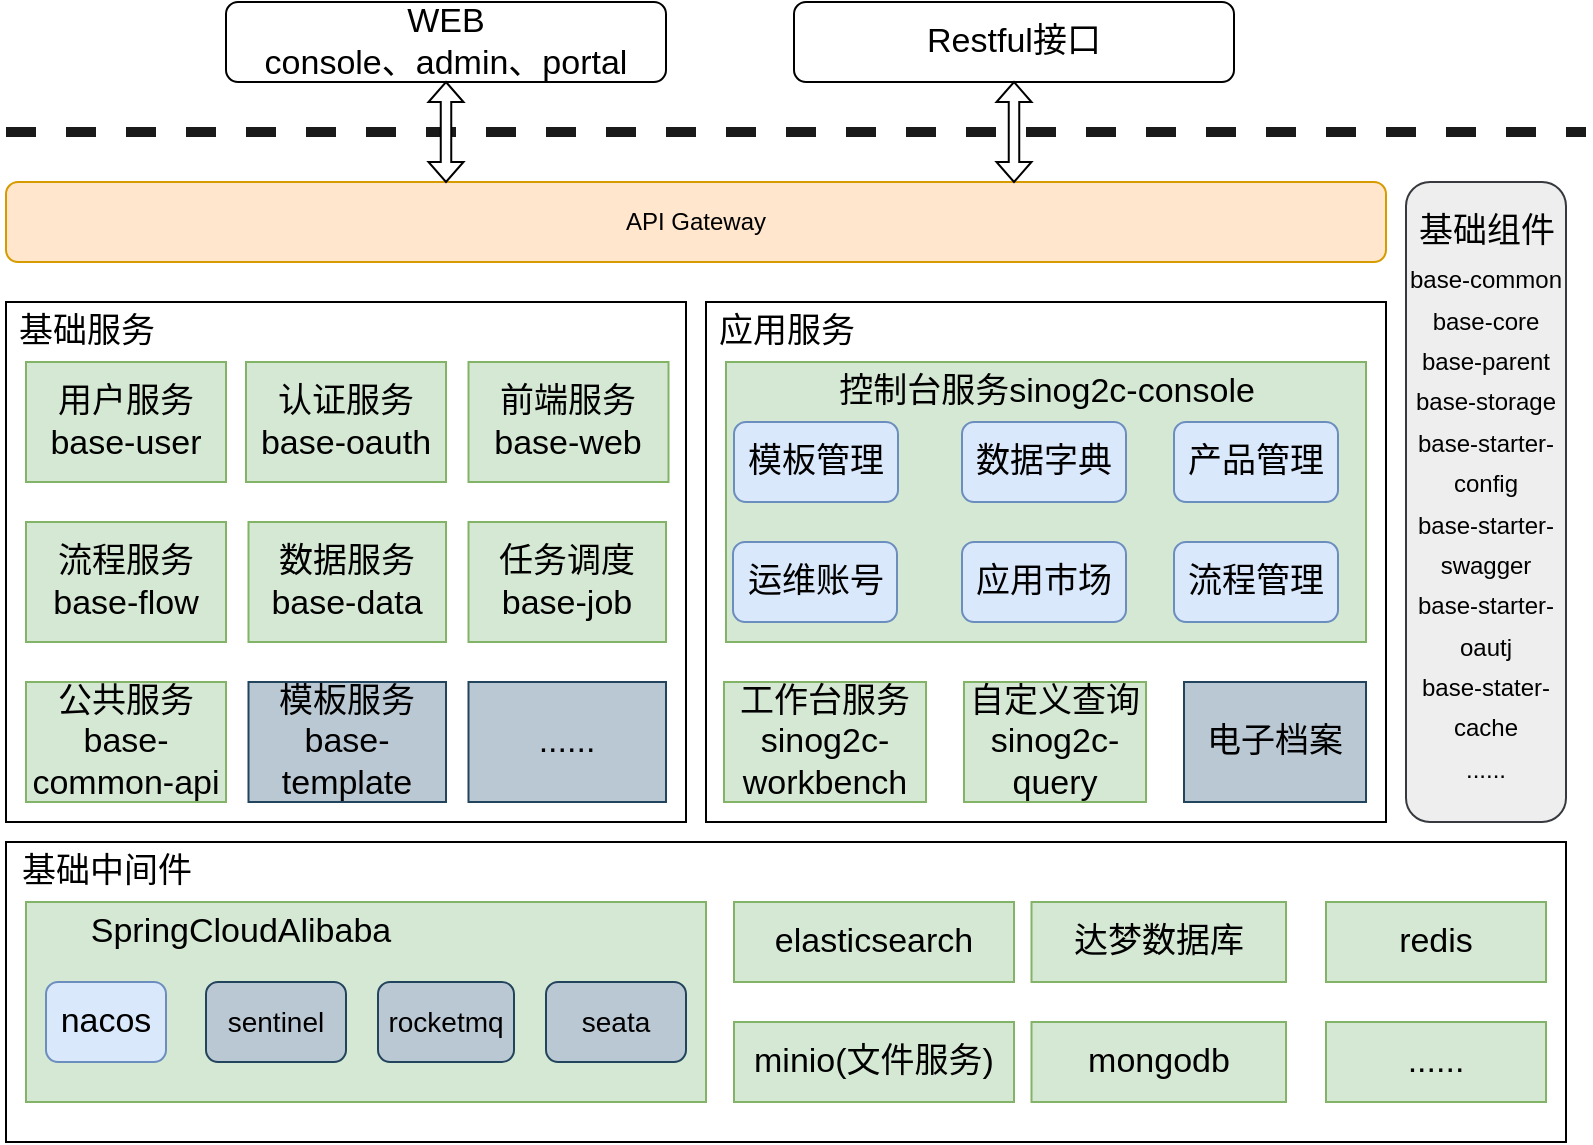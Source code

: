 <mxfile version="13.0.1" type="device"><diagram id="lqC06YVfdTyqDrj_VC9b" name="第 1 页"><mxGraphModel dx="946" dy="610" grid="1" gridSize="10" guides="1" tooltips="1" connect="1" arrows="1" fold="1" page="1" pageScale="1" pageWidth="827" pageHeight="1169" math="0" shadow="0"><root><mxCell id="0"/><mxCell id="1" parent="0"/><mxCell id="qjO0ua-Df-JOe-hsyqg6-1" value="" style="line;strokeWidth=5;align=left;verticalAlign=middle;spacingTop=-1;spacingLeft=3;spacingRight=3;rotatable=0;labelPosition=right;points=[];portConstraint=eastwest;dashed=1;strokeColor=#1A1A1A;" vertex="1" parent="1"><mxGeometry x="20" y="71" width="790" height="8" as="geometry"/></mxCell><mxCell id="qjO0ua-Df-JOe-hsyqg6-3" value="WEB&lt;br&gt;console、admin、portal" style="rounded=1;whiteSpace=wrap;html=1;fontSize=17;" vertex="1" parent="1"><mxGeometry x="130" y="10" width="220" height="40" as="geometry"/></mxCell><mxCell id="qjO0ua-Df-JOe-hsyqg6-4" value="Restful接口" style="rounded=1;whiteSpace=wrap;html=1;fontSize=17;" vertex="1" parent="1"><mxGeometry x="414" y="10" width="220" height="40" as="geometry"/></mxCell><mxCell id="qjO0ua-Df-JOe-hsyqg6-5" value="API Gateway" style="rounded=1;whiteSpace=wrap;html=1;fillColor=#ffe6cc;strokeColor=#d79b00;" vertex="1" parent="1"><mxGeometry x="20" y="100" width="690" height="40" as="geometry"/></mxCell><mxCell id="qjO0ua-Df-JOe-hsyqg6-6" value="" style="shape=doubleArrow;direction=south;whiteSpace=wrap;html=1;" vertex="1" parent="1"><mxGeometry x="231.25" y="50" width="17.5" height="50" as="geometry"/></mxCell><mxCell id="qjO0ua-Df-JOe-hsyqg6-7" value="" style="shape=doubleArrow;direction=south;whiteSpace=wrap;html=1;" vertex="1" parent="1"><mxGeometry x="515.25" y="50" width="17.5" height="50" as="geometry"/></mxCell><mxCell id="qjO0ua-Df-JOe-hsyqg6-9" value="" style="rounded=0;whiteSpace=wrap;html=1;fontSize=17;" vertex="1" parent="1"><mxGeometry x="20" y="160" width="340" height="260" as="geometry"/></mxCell><mxCell id="qjO0ua-Df-JOe-hsyqg6-10" value="基础服务" style="text;html=1;align=center;verticalAlign=middle;resizable=0;points=[];autosize=1;fontSize=17;" vertex="1" parent="1"><mxGeometry x="20" y="160" width="80" height="30" as="geometry"/></mxCell><mxCell id="qjO0ua-Df-JOe-hsyqg6-11" value="用户服务&lt;br&gt;base-user" style="rounded=0;whiteSpace=wrap;html=1;fontSize=17;fillColor=#d5e8d4;strokeColor=#82b366;" vertex="1" parent="1"><mxGeometry x="30" y="190" width="100" height="60" as="geometry"/></mxCell><mxCell id="qjO0ua-Df-JOe-hsyqg6-12" value="认证服务&lt;br&gt;base-oauth" style="rounded=0;whiteSpace=wrap;html=1;fontSize=17;fillColor=#d5e8d4;strokeColor=#82b366;" vertex="1" parent="1"><mxGeometry x="140" y="190" width="100" height="60" as="geometry"/></mxCell><mxCell id="qjO0ua-Df-JOe-hsyqg6-13" value="公共服务&lt;br&gt;base-common-api" style="rounded=0;whiteSpace=wrap;html=1;fontSize=17;fillColor=#d5e8d4;strokeColor=#82b366;" vertex="1" parent="1"><mxGeometry x="30" y="350" width="100" height="60" as="geometry"/></mxCell><mxCell id="qjO0ua-Df-JOe-hsyqg6-14" value="流程服务&lt;br&gt;base-flow" style="rounded=0;whiteSpace=wrap;html=1;fontSize=17;fillColor=#d5e8d4;strokeColor=#82b366;" vertex="1" parent="1"><mxGeometry x="30" y="270" width="100" height="60" as="geometry"/></mxCell><mxCell id="qjO0ua-Df-JOe-hsyqg6-15" value="前端服务&lt;br&gt;base-web" style="rounded=0;whiteSpace=wrap;html=1;fontSize=17;fillColor=#d5e8d4;strokeColor=#82b366;" vertex="1" parent="1"><mxGeometry x="251.25" y="190" width="100" height="60" as="geometry"/></mxCell><mxCell id="qjO0ua-Df-JOe-hsyqg6-16" value="数据服务&lt;br&gt;base-data" style="rounded=0;whiteSpace=wrap;html=1;fontSize=17;fillColor=#d5e8d4;strokeColor=#82b366;" vertex="1" parent="1"><mxGeometry x="141.25" y="270" width="98.75" height="60" as="geometry"/></mxCell><mxCell id="qjO0ua-Df-JOe-hsyqg6-18" value="" style="rounded=0;whiteSpace=wrap;html=1;fontSize=17;" vertex="1" parent="1"><mxGeometry x="370" y="160" width="340" height="260" as="geometry"/></mxCell><mxCell id="qjO0ua-Df-JOe-hsyqg6-19" value="应用服务" style="text;html=1;align=center;verticalAlign=middle;resizable=0;points=[];autosize=1;fontSize=17;" vertex="1" parent="1"><mxGeometry x="370" y="160" width="80" height="30" as="geometry"/></mxCell><mxCell id="qjO0ua-Df-JOe-hsyqg6-20" value="" style="rounded=0;whiteSpace=wrap;html=1;fontSize=17;fillColor=#d5e8d4;strokeColor=#82b366;" vertex="1" parent="1"><mxGeometry x="380" y="190" width="320" height="140" as="geometry"/></mxCell><mxCell id="qjO0ua-Df-JOe-hsyqg6-21" value="工作台服务&lt;br&gt;sinog2c-workbench" style="rounded=0;whiteSpace=wrap;html=1;fontSize=17;fillColor=#d5e8d4;strokeColor=#82b366;" vertex="1" parent="1"><mxGeometry x="379" y="350" width="101" height="60" as="geometry"/></mxCell><mxCell id="qjO0ua-Df-JOe-hsyqg6-22" value="&lt;span&gt;控制台服务&lt;/span&gt;&lt;span&gt;sinog2c-console&lt;/span&gt;" style="text;html=1;align=center;verticalAlign=middle;resizable=0;points=[];autosize=1;fontSize=17;" vertex="1" parent="1"><mxGeometry x="430" y="190" width="220" height="30" as="geometry"/></mxCell><mxCell id="qjO0ua-Df-JOe-hsyqg6-23" value="模板管理" style="rounded=1;whiteSpace=wrap;html=1;fontSize=17;fillColor=#dae8fc;strokeColor=#6c8ebf;" vertex="1" parent="1"><mxGeometry x="384" y="220" width="82" height="40" as="geometry"/></mxCell><mxCell id="qjO0ua-Df-JOe-hsyqg6-24" value="数据字典" style="rounded=1;whiteSpace=wrap;html=1;fontSize=17;fillColor=#dae8fc;strokeColor=#6c8ebf;" vertex="1" parent="1"><mxGeometry x="498" y="220" width="82" height="40" as="geometry"/></mxCell><mxCell id="qjO0ua-Df-JOe-hsyqg6-27" value="产品管理" style="rounded=1;whiteSpace=wrap;html=1;fontSize=17;fillColor=#dae8fc;strokeColor=#6c8ebf;" vertex="1" parent="1"><mxGeometry x="604" y="220" width="82" height="40" as="geometry"/></mxCell><mxCell id="qjO0ua-Df-JOe-hsyqg6-28" value="运维账号" style="rounded=1;whiteSpace=wrap;html=1;fontSize=17;fillColor=#dae8fc;strokeColor=#6c8ebf;" vertex="1" parent="1"><mxGeometry x="383.5" y="280" width="82" height="40" as="geometry"/></mxCell><mxCell id="qjO0ua-Df-JOe-hsyqg6-29" value="应用市场" style="rounded=1;whiteSpace=wrap;html=1;fontSize=17;fillColor=#dae8fc;strokeColor=#6c8ebf;" vertex="1" parent="1"><mxGeometry x="498" y="280" width="82" height="40" as="geometry"/></mxCell><mxCell id="qjO0ua-Df-JOe-hsyqg6-30" value="流程管理" style="rounded=1;whiteSpace=wrap;html=1;fontSize=17;fillColor=#dae8fc;strokeColor=#6c8ebf;" vertex="1" parent="1"><mxGeometry x="604" y="280" width="82" height="40" as="geometry"/></mxCell><mxCell id="qjO0ua-Df-JOe-hsyqg6-32" value="&lt;br&gt;&lt;font style=&quot;font-size: 12px&quot;&gt;base-common&lt;br&gt;base-core&lt;br&gt;base-parent&lt;br&gt;base-storage&lt;br&gt;base-starter-config&lt;br&gt;base-starter-swagger&lt;br&gt;base-starter-oautj&lt;br&gt;base-stater-cache&lt;br&gt;......&lt;br&gt;&lt;/font&gt;" style="rounded=1;whiteSpace=wrap;html=1;fontSize=17;fillColor=#eeeeee;strokeColor=#36393d;" vertex="1" parent="1"><mxGeometry x="720" y="100" width="80" height="320" as="geometry"/></mxCell><mxCell id="qjO0ua-Df-JOe-hsyqg6-40" value="" style="rounded=0;whiteSpace=wrap;html=1;fontSize=17;" vertex="1" parent="1"><mxGeometry x="20" y="430" width="780" height="150" as="geometry"/></mxCell><mxCell id="qjO0ua-Df-JOe-hsyqg6-41" value="基础中间件" style="text;html=1;align=center;verticalAlign=middle;resizable=0;points=[];autosize=1;fontSize=17;" vertex="1" parent="1"><mxGeometry x="20" y="430" width="100" height="30" as="geometry"/></mxCell><mxCell id="qjO0ua-Df-JOe-hsyqg6-42" value="" style="rounded=0;whiteSpace=wrap;html=1;fontSize=17;fillColor=#d5e8d4;strokeColor=#82b366;" vertex="1" parent="1"><mxGeometry x="30" y="460" width="340" height="100" as="geometry"/></mxCell><mxCell id="qjO0ua-Df-JOe-hsyqg6-43" value="SpringCloudAlibaba" style="text;html=1;align=center;verticalAlign=middle;resizable=0;points=[];autosize=1;fontSize=17;" vertex="1" parent="1"><mxGeometry x="52" y="460" width="170" height="30" as="geometry"/></mxCell><mxCell id="qjO0ua-Df-JOe-hsyqg6-44" value="nacos" style="rounded=1;whiteSpace=wrap;html=1;fontSize=17;fillColor=#dae8fc;strokeColor=#6c8ebf;" vertex="1" parent="1"><mxGeometry x="40" y="500" width="60" height="40" as="geometry"/></mxCell><mxCell id="qjO0ua-Df-JOe-hsyqg6-45" value="&lt;span style=&quot;font-family: , , &amp;#34;segoe ui&amp;#34; , &amp;#34;helvetica&amp;#34; , &amp;#34;arial&amp;#34; , sans-serif ; font-size: 14px&quot;&gt;sentinel&lt;/span&gt;" style="rounded=1;whiteSpace=wrap;html=1;fontSize=17;fillColor=#bac8d3;strokeColor=#23445d;" vertex="1" parent="1"><mxGeometry x="120" y="500" width="70" height="40" as="geometry"/></mxCell><mxCell id="qjO0ua-Df-JOe-hsyqg6-46" value="&lt;span style=&quot;font-family: , , &amp;#34;segoe ui&amp;#34; , &amp;#34;helvetica&amp;#34; , &amp;#34;arial&amp;#34; , sans-serif ; font-size: 14px&quot;&gt;rocketmq&lt;/span&gt;" style="rounded=1;whiteSpace=wrap;html=1;fontSize=17;fillColor=#bac8d3;strokeColor=#23445d;" vertex="1" parent="1"><mxGeometry x="206" y="500" width="68" height="40" as="geometry"/></mxCell><mxCell id="qjO0ua-Df-JOe-hsyqg6-47" value="&lt;span style=&quot;font-family: , , &amp;#34;segoe ui&amp;#34; , &amp;#34;helvetica&amp;#34; , &amp;#34;arial&amp;#34; , sans-serif ; font-size: 14px&quot;&gt;seata&lt;/span&gt;" style="rounded=1;whiteSpace=wrap;html=1;fontSize=17;fillColor=#bac8d3;strokeColor=#23445d;" vertex="1" parent="1"><mxGeometry x="290" y="500" width="70" height="40" as="geometry"/></mxCell><mxCell id="qjO0ua-Df-JOe-hsyqg6-48" value="elasticsearch" style="rounded=0;whiteSpace=wrap;html=1;fontSize=17;fillColor=#d5e8d4;strokeColor=#82b366;" vertex="1" parent="1"><mxGeometry x="384" y="460" width="140" height="40" as="geometry"/></mxCell><mxCell id="qjO0ua-Df-JOe-hsyqg6-49" value="任务调度&lt;br&gt;base-job" style="rounded=0;whiteSpace=wrap;html=1;fontSize=17;fillColor=#d5e8d4;strokeColor=#82b366;" vertex="1" parent="1"><mxGeometry x="251.25" y="270" width="98.75" height="60" as="geometry"/></mxCell><mxCell id="qjO0ua-Df-JOe-hsyqg6-51" value="自定义查询&lt;br&gt;sinog2c-query" style="rounded=0;whiteSpace=wrap;html=1;fontSize=17;fillColor=#d5e8d4;strokeColor=#82b366;" vertex="1" parent="1"><mxGeometry x="499" y="350" width="91" height="60" as="geometry"/></mxCell><mxCell id="qjO0ua-Df-JOe-hsyqg6-52" value="minio(文件服务)" style="rounded=0;whiteSpace=wrap;html=1;fontSize=17;fillColor=#d5e8d4;strokeColor=#82b366;" vertex="1" parent="1"><mxGeometry x="384" y="520" width="140" height="40" as="geometry"/></mxCell><mxCell id="qjO0ua-Df-JOe-hsyqg6-53" value="&lt;span&gt;基&lt;/span&gt;&lt;span&gt;础&lt;/span&gt;&lt;span&gt;组&lt;/span&gt;&lt;span&gt;件&lt;/span&gt;" style="text;html=1;align=center;verticalAlign=middle;resizable=0;points=[];autosize=1;fontSize=17;" vertex="1" parent="1"><mxGeometry x="720" y="110" width="80" height="30" as="geometry"/></mxCell><mxCell id="qjO0ua-Df-JOe-hsyqg6-54" value="达梦数据库" style="rounded=0;whiteSpace=wrap;html=1;fontSize=17;fillColor=#d5e8d4;strokeColor=#82b366;" vertex="1" parent="1"><mxGeometry x="532.75" y="460" width="127.25" height="40" as="geometry"/></mxCell><mxCell id="qjO0ua-Df-JOe-hsyqg6-55" value="redis" style="rounded=0;whiteSpace=wrap;html=1;fontSize=17;fillColor=#d5e8d4;strokeColor=#82b366;" vertex="1" parent="1"><mxGeometry x="680" y="460" width="110" height="40" as="geometry"/></mxCell><mxCell id="qjO0ua-Df-JOe-hsyqg6-57" value="电子档案" style="rounded=0;whiteSpace=wrap;html=1;fontSize=17;fillColor=#bac8d3;strokeColor=#23445d;" vertex="1" parent="1"><mxGeometry x="609" y="350" width="91" height="60" as="geometry"/></mxCell><mxCell id="qjO0ua-Df-JOe-hsyqg6-58" value="模板服务&lt;br&gt;base-template" style="rounded=0;whiteSpace=wrap;html=1;fontSize=17;fillColor=#bac8d3;strokeColor=#23445d;" vertex="1" parent="1"><mxGeometry x="141.25" y="350" width="98.75" height="60" as="geometry"/></mxCell><mxCell id="qjO0ua-Df-JOe-hsyqg6-59" value="......" style="rounded=0;whiteSpace=wrap;html=1;fontSize=17;fillColor=#bac8d3;strokeColor=#23445d;" vertex="1" parent="1"><mxGeometry x="251.25" y="350" width="98.75" height="60" as="geometry"/></mxCell><mxCell id="qjO0ua-Df-JOe-hsyqg6-60" value="mongodb" style="rounded=0;whiteSpace=wrap;html=1;fontSize=17;fillColor=#d5e8d4;strokeColor=#82b366;" vertex="1" parent="1"><mxGeometry x="532.75" y="520" width="127.25" height="40" as="geometry"/></mxCell><mxCell id="qjO0ua-Df-JOe-hsyqg6-61" value="......" style="rounded=0;whiteSpace=wrap;html=1;fontSize=17;fillColor=#d5e8d4;strokeColor=#82b366;" vertex="1" parent="1"><mxGeometry x="680" y="520" width="110" height="40" as="geometry"/></mxCell></root></mxGraphModel></diagram></mxfile>
